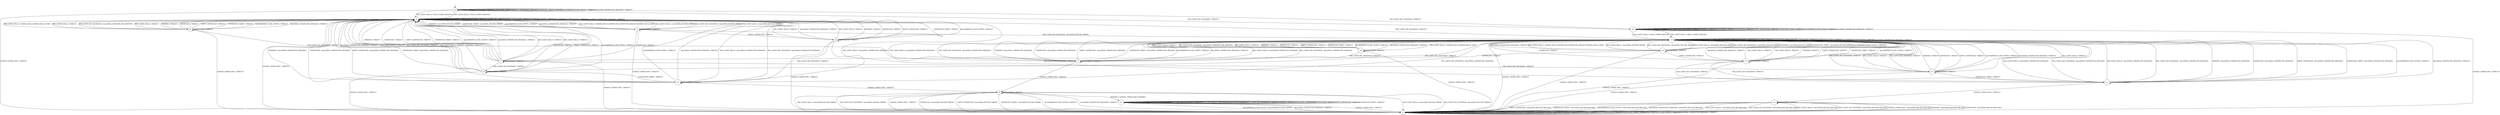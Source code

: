 digraph g {
__start0 [label="" shape="none"];

	s0 [shape="circle" label="s0"];
	s1 [shape="circle" label="s1"];
	s2 [shape="circle" label="s2"];
	s3 [shape="circle" label="s3"];
	s4 [shape="circle" label="s4"];
	s5 [shape="circle" label="s5"];
	s6 [shape="circle" label="s6"];
	s7 [shape="circle" label="s7"];
	s8 [shape="circle" label="s8"];
	s9 [shape="circle" label="s9"];
	s10 [shape="circle" label="s10"];
	s11 [shape="circle" label="s11"];
	s12 [shape="circle" label="s12"];
	s13 [shape="circle" label="s13"];
	s14 [shape="circle" label="s14"];
	s15 [shape="circle" label="s15"];
	s16 [shape="circle" label="s16"];
	s17 [shape="circle" label="s17"];
	s18 [shape="circle" label="s18"];
	s19 [shape="circle" label="s19"];
	s0 -> s2 [label="RSA_CLIENT_HELLO / HELLO_VERIFY_REQUEST"];
	s0 -> s19 [label="RSA_CLIENT_KEY_EXCHANGE / TIMEOUT"];
	s0 -> s2 [label="PSK_CLIENT_HELLO / HELLO_VERIFY_REQUEST"];
	s0 -> s19 [label="PSK_CLIENT_KEY_EXCHANGE / TIMEOUT"];
	s0 -> s1 [label="CHANGE_CIPHER_SPEC / TIMEOUT"];
	s0 -> s0 [label="FINISHED / TIMEOUT"];
	s0 -> s0 [label="APPLICATION / TIMEOUT"];
	s0 -> s0 [label="CERTIFICATE / TIMEOUT"];
	s0 -> s0 [label="EMPTY_CERTIFICATE / TIMEOUT"];
	s0 -> s0 [label="CERTIFICATE_VERIFY / TIMEOUT"];
	s0 -> s0 [label="Alert(WARNING,CLOSE_NOTIFY) / TIMEOUT"];
	s0 -> s0 [label="Alert(FATAL,UNEXPECTED_MESSAGE) / TIMEOUT"];
	s1 -> s1 [label="RSA_CLIENT_HELLO / TIMEOUT"];
	s1 -> s1 [label="RSA_CLIENT_KEY_EXCHANGE / TIMEOUT"];
	s1 -> s1 [label="PSK_CLIENT_HELLO / TIMEOUT"];
	s1 -> s1 [label="PSK_CLIENT_KEY_EXCHANGE / TIMEOUT"];
	s1 -> s1 [label="CHANGE_CIPHER_SPEC / TIMEOUT"];
	s1 -> s1 [label="FINISHED / TIMEOUT"];
	s1 -> s1 [label="APPLICATION / TIMEOUT"];
	s1 -> s1 [label="CERTIFICATE / TIMEOUT"];
	s1 -> s1 [label="EMPTY_CERTIFICATE / TIMEOUT"];
	s1 -> s1 [label="CERTIFICATE_VERIFY / TIMEOUT"];
	s1 -> s1 [label="Alert(WARNING,CLOSE_NOTIFY) / TIMEOUT"];
	s1 -> s1 [label="Alert(FATAL,UNEXPECTED_MESSAGE) / TIMEOUT"];
	s2 -> s3 [label="RSA_CLIENT_HELLO / SERVER_HELLO,CERTIFICATE,CERTIFICATE_REQUEST,SERVER_HELLO_DONE"];
	s2 -> s2 [label="RSA_CLIENT_KEY_EXCHANGE / TIMEOUT"];
	s2 -> s4 [label="PSK_CLIENT_HELLO / SERVER_HELLO,SERVER_HELLO_DONE"];
	s2 -> s13 [label="PSK_CLIENT_KEY_EXCHANGE / TIMEOUT"];
	s2 -> s1 [label="CHANGE_CIPHER_SPEC / TIMEOUT"];
	s2 -> s2 [label="FINISHED / TIMEOUT"];
	s2 -> s2 [label="APPLICATION / TIMEOUT"];
	s2 -> s2 [label="CERTIFICATE / TIMEOUT"];
	s2 -> s2 [label="EMPTY_CERTIFICATE / TIMEOUT"];
	s2 -> s2 [label="CERTIFICATE_VERIFY / TIMEOUT"];
	s2 -> s2 [label="Alert(WARNING,CLOSE_NOTIFY) / TIMEOUT"];
	s2 -> s2 [label="Alert(FATAL,UNEXPECTED_MESSAGE) / TIMEOUT"];
	s3 -> s2 [label="RSA_CLIENT_HELLO / Alert(FATAL,DECODE_ERROR)"];
	s3 -> s2 [label="RSA_CLIENT_KEY_EXCHANGE / Alert(FATAL,DECODE_ERROR)"];
	s3 -> s2 [label="PSK_CLIENT_HELLO / Alert(FATAL,DECODE_ERROR)"];
	s3 -> s13 [label="PSK_CLIENT_KEY_EXCHANGE / Alert(FATAL,DECODE_ERROR)"];
	s3 -> s1 [label="CHANGE_CIPHER_SPEC / TIMEOUT"];
	s3 -> s2 [label="FINISHED / Alert(FATAL,DECODE_ERROR)"];
	s3 -> s3 [label="APPLICATION / TIMEOUT"];
	s3 -> s7 [label="CERTIFICATE / TIMEOUT"];
	s3 -> s6 [label="EMPTY_CERTIFICATE / TIMEOUT"];
	s3 -> s2 [label="CERTIFICATE_VERIFY / Alert(FATAL,DECODE_ERROR)"];
	s3 -> s2 [label="Alert(WARNING,CLOSE_NOTIFY) / TIMEOUT"];
	s3 -> s2 [label="Alert(FATAL,UNEXPECTED_MESSAGE) / TIMEOUT"];
	s4 -> s2 [label="RSA_CLIENT_HELLO / TIMEOUT"];
	s4 -> s2 [label="RSA_CLIENT_KEY_EXCHANGE / Alert(FATAL,UNKNOWN_PSK_IDENTITY)"];
	s4 -> s2 [label="PSK_CLIENT_HELLO / TIMEOUT"];
	s4 -> s5 [label="PSK_CLIENT_KEY_EXCHANGE / TIMEOUT"];
	s4 -> s1 [label="CHANGE_CIPHER_SPEC / TIMEOUT"];
	s4 -> s2 [label="FINISHED / TIMEOUT"];
	s4 -> s4 [label="APPLICATION / TIMEOUT"];
	s4 -> s2 [label="CERTIFICATE / TIMEOUT"];
	s4 -> s2 [label="EMPTY_CERTIFICATE / TIMEOUT"];
	s4 -> s2 [label="CERTIFICATE_VERIFY / TIMEOUT"];
	s4 -> s2 [label="Alert(WARNING,CLOSE_NOTIFY) / TIMEOUT"];
	s4 -> s2 [label="Alert(FATAL,UNEXPECTED_MESSAGE) / TIMEOUT"];
	s5 -> s13 [label="RSA_CLIENT_HELLO / Alert(FATAL,UNEXPECTED_MESSAGE)"];
	s5 -> s13 [label="RSA_CLIENT_KEY_EXCHANGE / Alert(FATAL,UNEXPECTED_MESSAGE)"];
	s5 -> s13 [label="PSK_CLIENT_HELLO / Alert(FATAL,UNEXPECTED_MESSAGE)"];
	s5 -> s13 [label="PSK_CLIENT_KEY_EXCHANGE / Alert(FATAL,UNEXPECTED_MESSAGE)"];
	s5 -> s9 [label="CHANGE_CIPHER_SPEC / TIMEOUT"];
	s5 -> s13 [label="FINISHED / Alert(FATAL,UNEXPECTED_MESSAGE)"];
	s5 -> s5 [label="APPLICATION / TIMEOUT"];
	s5 -> s13 [label="CERTIFICATE / Alert(FATAL,UNEXPECTED_MESSAGE)"];
	s5 -> s13 [label="EMPTY_CERTIFICATE / Alert(FATAL,UNEXPECTED_MESSAGE)"];
	s5 -> s13 [label="CERTIFICATE_VERIFY / Alert(FATAL,UNEXPECTED_MESSAGE)"];
	s5 -> s13 [label="Alert(WARNING,CLOSE_NOTIFY) / TIMEOUT"];
	s5 -> s13 [label="Alert(FATAL,UNEXPECTED_MESSAGE) / TIMEOUT"];
	s6 -> s2 [label="RSA_CLIENT_HELLO / TIMEOUT"];
	s6 -> s18 [label="RSA_CLIENT_KEY_EXCHANGE / TIMEOUT"];
	s6 -> s2 [label="PSK_CLIENT_HELLO / TIMEOUT"];
	s6 -> s11 [label="PSK_CLIENT_KEY_EXCHANGE / TIMEOUT"];
	s6 -> s1 [label="CHANGE_CIPHER_SPEC / TIMEOUT"];
	s6 -> s2 [label="FINISHED / TIMEOUT"];
	s6 -> s6 [label="APPLICATION / TIMEOUT"];
	s6 -> s2 [label="CERTIFICATE / TIMEOUT"];
	s6 -> s2 [label="EMPTY_CERTIFICATE / TIMEOUT"];
	s6 -> s2 [label="CERTIFICATE_VERIFY / TIMEOUT"];
	s6 -> s2 [label="Alert(WARNING,CLOSE_NOTIFY) / TIMEOUT"];
	s6 -> s2 [label="Alert(FATAL,UNEXPECTED_MESSAGE) / TIMEOUT"];
	s7 -> s2 [label="RSA_CLIENT_HELLO / TIMEOUT"];
	s7 -> s8 [label="RSA_CLIENT_KEY_EXCHANGE / TIMEOUT"];
	s7 -> s2 [label="PSK_CLIENT_HELLO / TIMEOUT"];
	s7 -> s17 [label="PSK_CLIENT_KEY_EXCHANGE / TIMEOUT"];
	s7 -> s1 [label="CHANGE_CIPHER_SPEC / TIMEOUT"];
	s7 -> s2 [label="FINISHED / TIMEOUT"];
	s7 -> s7 [label="APPLICATION / TIMEOUT"];
	s7 -> s2 [label="CERTIFICATE / TIMEOUT"];
	s7 -> s2 [label="EMPTY_CERTIFICATE / TIMEOUT"];
	s7 -> s2 [label="CERTIFICATE_VERIFY / TIMEOUT"];
	s7 -> s2 [label="Alert(WARNING,CLOSE_NOTIFY) / TIMEOUT"];
	s7 -> s2 [label="Alert(FATAL,UNEXPECTED_MESSAGE) / TIMEOUT"];
	s8 -> s2 [label="RSA_CLIENT_HELLO / TIMEOUT"];
	s8 -> s2 [label="RSA_CLIENT_KEY_EXCHANGE / TIMEOUT"];
	s8 -> s2 [label="PSK_CLIENT_HELLO / TIMEOUT"];
	s8 -> s13 [label="PSK_CLIENT_KEY_EXCHANGE / TIMEOUT"];
	s8 -> s1 [label="CHANGE_CIPHER_SPEC / TIMEOUT"];
	s8 -> s2 [label="FINISHED / TIMEOUT"];
	s8 -> s8 [label="APPLICATION / TIMEOUT"];
	s8 -> s2 [label="CERTIFICATE / TIMEOUT"];
	s8 -> s2 [label="EMPTY_CERTIFICATE / TIMEOUT"];
	s8 -> s18 [label="CERTIFICATE_VERIFY / TIMEOUT"];
	s8 -> s2 [label="Alert(WARNING,CLOSE_NOTIFY) / TIMEOUT"];
	s8 -> s2 [label="Alert(FATAL,UNEXPECTED_MESSAGE) / TIMEOUT"];
	s9 -> s1 [label="RSA_CLIENT_HELLO / Alert(FATAL,DECODE_ERROR)"];
	s9 -> s1 [label="RSA_CLIENT_KEY_EXCHANGE / Alert(FATAL,DECODE_ERROR)"];
	s9 -> s1 [label="PSK_CLIENT_HELLO / Alert(FATAL,DECODE_ERROR)"];
	s9 -> s1 [label="PSK_CLIENT_KEY_EXCHANGE / Alert(FATAL,DECODE_ERROR)"];
	s9 -> s1 [label="CHANGE_CIPHER_SPEC / TIMEOUT"];
	s9 -> s10 [label="FINISHED / CHANGE_CIPHER_SPEC,FINISHED"];
	s9 -> s9 [label="APPLICATION / TIMEOUT"];
	s9 -> s1 [label="CERTIFICATE / Alert(FATAL,DECODE_ERROR)"];
	s9 -> s1 [label="EMPTY_CERTIFICATE / Alert(FATAL,DECODE_ERROR)"];
	s9 -> s1 [label="CERTIFICATE_VERIFY / Alert(FATAL,DECODE_ERROR)"];
	s9 -> s1 [label="Alert(WARNING,CLOSE_NOTIFY) / TIMEOUT"];
	s9 -> s1 [label="Alert(FATAL,UNEXPECTED_MESSAGE) / TIMEOUT"];
	s10 -> s10 [label="RSA_CLIENT_HELLO / Alert(WARNING,NO_RENEGOTIATION)"];
	s10 -> s10 [label="RSA_CLIENT_KEY_EXCHANGE / TIMEOUT"];
	s10 -> s10 [label="PSK_CLIENT_HELLO / Alert(WARNING,NO_RENEGOTIATION)"];
	s10 -> s10 [label="PSK_CLIENT_KEY_EXCHANGE / TIMEOUT"];
	s10 -> s1 [label="CHANGE_CIPHER_SPEC / TIMEOUT"];
	s10 -> s10 [label="FINISHED / TIMEOUT"];
	s10 -> s10 [label="APPLICATION / APPLICATION"];
	s10 -> s10 [label="CERTIFICATE / TIMEOUT"];
	s10 -> s10 [label="EMPTY_CERTIFICATE / TIMEOUT"];
	s10 -> s10 [label="CERTIFICATE_VERIFY / TIMEOUT"];
	s10 -> s1 [label="Alert(WARNING,CLOSE_NOTIFY) / Alert(WARNING,CLOSE_NOTIFY)"];
	s10 -> s1 [label="Alert(FATAL,UNEXPECTED_MESSAGE) / TIMEOUT"];
	s11 -> s13 [label="RSA_CLIENT_HELLO / Alert(FATAL,UNEXPECTED_MESSAGE)"];
	s11 -> s13 [label="RSA_CLIENT_KEY_EXCHANGE / Alert(FATAL,UNEXPECTED_MESSAGE)"];
	s11 -> s13 [label="PSK_CLIENT_HELLO / Alert(FATAL,UNEXPECTED_MESSAGE)"];
	s11 -> s13 [label="PSK_CLIENT_KEY_EXCHANGE / Alert(FATAL,UNEXPECTED_MESSAGE)"];
	s11 -> s12 [label="CHANGE_CIPHER_SPEC / TIMEOUT"];
	s11 -> s13 [label="FINISHED / Alert(FATAL,UNEXPECTED_MESSAGE)"];
	s11 -> s11 [label="APPLICATION / TIMEOUT"];
	s11 -> s13 [label="CERTIFICATE / Alert(FATAL,UNEXPECTED_MESSAGE)"];
	s11 -> s13 [label="EMPTY_CERTIFICATE / Alert(FATAL,UNEXPECTED_MESSAGE)"];
	s11 -> s13 [label="CERTIFICATE_VERIFY / Alert(FATAL,UNEXPECTED_MESSAGE)"];
	s11 -> s13 [label="Alert(WARNING,CLOSE_NOTIFY) / TIMEOUT"];
	s11 -> s13 [label="Alert(FATAL,UNEXPECTED_MESSAGE) / TIMEOUT"];
	s12 -> s1 [label="RSA_CLIENT_HELLO / Alert(FATAL,BAD_RECORD_MAC)"];
	s12 -> s1 [label="RSA_CLIENT_KEY_EXCHANGE / Alert(FATAL,BAD_RECORD_MAC)"];
	s12 -> s1 [label="PSK_CLIENT_HELLO / Alert(FATAL,BAD_RECORD_MAC)"];
	s12 -> s1 [label="PSK_CLIENT_KEY_EXCHANGE / Alert(FATAL,BAD_RECORD_MAC)"];
	s12 -> s1 [label="CHANGE_CIPHER_SPEC / Alert(FATAL,BAD_RECORD_MAC)"];
	s12 -> s1 [label="FINISHED / Alert(FATAL,BAD_RECORD_MAC)"];
	s12 -> s12 [label="APPLICATION / TIMEOUT"];
	s12 -> s1 [label="CERTIFICATE / Alert(FATAL,BAD_RECORD_MAC)"];
	s12 -> s1 [label="EMPTY_CERTIFICATE / Alert(FATAL,BAD_RECORD_MAC)"];
	s12 -> s1 [label="CERTIFICATE_VERIFY / Alert(FATAL,BAD_RECORD_MAC)"];
	s12 -> s1 [label="Alert(WARNING,CLOSE_NOTIFY) / Alert(FATAL,BAD_RECORD_MAC)"];
	s12 -> s1 [label="Alert(FATAL,UNEXPECTED_MESSAGE) / Alert(FATAL,BAD_RECORD_MAC)"];
	s13 -> s14 [label="RSA_CLIENT_HELLO / SERVER_HELLO,CERTIFICATE,CERTIFICATE_REQUEST,SERVER_HELLO_DONE"];
	s13 -> s13 [label="RSA_CLIENT_KEY_EXCHANGE / TIMEOUT"];
	s13 -> s16 [label="PSK_CLIENT_HELLO / SERVER_HELLO,SERVER_HELLO_DONE"];
	s13 -> s13 [label="PSK_CLIENT_KEY_EXCHANGE / TIMEOUT"];
	s13 -> s1 [label="CHANGE_CIPHER_SPEC / TIMEOUT"];
	s13 -> s13 [label="FINISHED / TIMEOUT"];
	s13 -> s13 [label="APPLICATION / TIMEOUT"];
	s13 -> s13 [label="CERTIFICATE / TIMEOUT"];
	s13 -> s13 [label="EMPTY_CERTIFICATE / TIMEOUT"];
	s13 -> s13 [label="CERTIFICATE_VERIFY / TIMEOUT"];
	s13 -> s13 [label="Alert(WARNING,CLOSE_NOTIFY) / TIMEOUT"];
	s13 -> s13 [label="Alert(FATAL,UNEXPECTED_MESSAGE) / TIMEOUT"];
	s14 -> s13 [label="RSA_CLIENT_HELLO / Alert(FATAL,DECODE_ERROR)"];
	s14 -> s13 [label="RSA_CLIENT_KEY_EXCHANGE / Alert(FATAL,DECODE_ERROR)"];
	s14 -> s13 [label="PSK_CLIENT_HELLO / Alert(FATAL,DECODE_ERROR)"];
	s14 -> s13 [label="PSK_CLIENT_KEY_EXCHANGE / Alert(FATAL,DECODE_ERROR)"];
	s14 -> s1 [label="CHANGE_CIPHER_SPEC / TIMEOUT"];
	s14 -> s13 [label="FINISHED / Alert(FATAL,DECODE_ERROR)"];
	s14 -> s14 [label="APPLICATION / TIMEOUT"];
	s14 -> s7 [label="CERTIFICATE / TIMEOUT"];
	s14 -> s15 [label="EMPTY_CERTIFICATE / TIMEOUT"];
	s14 -> s13 [label="CERTIFICATE_VERIFY / Alert(FATAL,DECODE_ERROR)"];
	s14 -> s13 [label="Alert(WARNING,CLOSE_NOTIFY) / TIMEOUT"];
	s14 -> s13 [label="Alert(FATAL,UNEXPECTED_MESSAGE) / TIMEOUT"];
	s15 -> s13 [label="RSA_CLIENT_HELLO / TIMEOUT"];
	s15 -> s11 [label="RSA_CLIENT_KEY_EXCHANGE / TIMEOUT"];
	s15 -> s13 [label="PSK_CLIENT_HELLO / TIMEOUT"];
	s15 -> s11 [label="PSK_CLIENT_KEY_EXCHANGE / TIMEOUT"];
	s15 -> s1 [label="CHANGE_CIPHER_SPEC / TIMEOUT"];
	s15 -> s13 [label="FINISHED / TIMEOUT"];
	s15 -> s15 [label="APPLICATION / TIMEOUT"];
	s15 -> s13 [label="CERTIFICATE / TIMEOUT"];
	s15 -> s13 [label="EMPTY_CERTIFICATE / TIMEOUT"];
	s15 -> s13 [label="CERTIFICATE_VERIFY / TIMEOUT"];
	s15 -> s13 [label="Alert(WARNING,CLOSE_NOTIFY) / TIMEOUT"];
	s15 -> s13 [label="Alert(FATAL,UNEXPECTED_MESSAGE) / TIMEOUT"];
	s16 -> s13 [label="RSA_CLIENT_HELLO / TIMEOUT"];
	s16 -> s13 [label="RSA_CLIENT_KEY_EXCHANGE / Alert(FATAL,UNKNOWN_PSK_IDENTITY)"];
	s16 -> s13 [label="PSK_CLIENT_HELLO / TIMEOUT"];
	s16 -> s5 [label="PSK_CLIENT_KEY_EXCHANGE / TIMEOUT"];
	s16 -> s1 [label="CHANGE_CIPHER_SPEC / TIMEOUT"];
	s16 -> s13 [label="FINISHED / TIMEOUT"];
	s16 -> s16 [label="APPLICATION / TIMEOUT"];
	s16 -> s13 [label="CERTIFICATE / TIMEOUT"];
	s16 -> s13 [label="EMPTY_CERTIFICATE / TIMEOUT"];
	s16 -> s13 [label="CERTIFICATE_VERIFY / TIMEOUT"];
	s16 -> s13 [label="Alert(WARNING,CLOSE_NOTIFY) / TIMEOUT"];
	s16 -> s13 [label="Alert(FATAL,UNEXPECTED_MESSAGE) / TIMEOUT"];
	s17 -> s13 [label="RSA_CLIENT_HELLO / TIMEOUT"];
	s17 -> s13 [label="RSA_CLIENT_KEY_EXCHANGE / TIMEOUT"];
	s17 -> s13 [label="PSK_CLIENT_HELLO / TIMEOUT"];
	s17 -> s13 [label="PSK_CLIENT_KEY_EXCHANGE / TIMEOUT"];
	s17 -> s1 [label="CHANGE_CIPHER_SPEC / TIMEOUT"];
	s17 -> s13 [label="FINISHED / TIMEOUT"];
	s17 -> s17 [label="APPLICATION / TIMEOUT"];
	s17 -> s13 [label="CERTIFICATE / TIMEOUT"];
	s17 -> s13 [label="EMPTY_CERTIFICATE / TIMEOUT"];
	s17 -> s11 [label="CERTIFICATE_VERIFY / TIMEOUT"];
	s17 -> s13 [label="Alert(WARNING,CLOSE_NOTIFY) / TIMEOUT"];
	s17 -> s13 [label="Alert(FATAL,UNEXPECTED_MESSAGE) / TIMEOUT"];
	s18 -> s2 [label="RSA_CLIENT_HELLO / Alert(FATAL,UNEXPECTED_MESSAGE)"];
	s18 -> s2 [label="RSA_CLIENT_KEY_EXCHANGE / Alert(FATAL,UNEXPECTED_MESSAGE)"];
	s18 -> s2 [label="PSK_CLIENT_HELLO / Alert(FATAL,UNEXPECTED_MESSAGE)"];
	s18 -> s13 [label="PSK_CLIENT_KEY_EXCHANGE / Alert(FATAL,UNEXPECTED_MESSAGE)"];
	s18 -> s9 [label="CHANGE_CIPHER_SPEC / TIMEOUT"];
	s18 -> s2 [label="FINISHED / Alert(FATAL,UNEXPECTED_MESSAGE)"];
	s18 -> s18 [label="APPLICATION / TIMEOUT"];
	s18 -> s2 [label="CERTIFICATE / Alert(FATAL,UNEXPECTED_MESSAGE)"];
	s18 -> s2 [label="EMPTY_CERTIFICATE / Alert(FATAL,UNEXPECTED_MESSAGE)"];
	s18 -> s2 [label="CERTIFICATE_VERIFY / Alert(FATAL,UNEXPECTED_MESSAGE)"];
	s18 -> s2 [label="Alert(WARNING,CLOSE_NOTIFY) / TIMEOUT"];
	s18 -> s2 [label="Alert(FATAL,UNEXPECTED_MESSAGE) / TIMEOUT"];
	s19 -> s13 [label="RSA_CLIENT_HELLO / HELLO_VERIFY_REQUEST"];
	s19 -> s19 [label="RSA_CLIENT_KEY_EXCHANGE / TIMEOUT"];
	s19 -> s13 [label="PSK_CLIENT_HELLO / HELLO_VERIFY_REQUEST"];
	s19 -> s19 [label="PSK_CLIENT_KEY_EXCHANGE / TIMEOUT"];
	s19 -> s1 [label="CHANGE_CIPHER_SPEC / TIMEOUT"];
	s19 -> s19 [label="FINISHED / TIMEOUT"];
	s19 -> s19 [label="APPLICATION / TIMEOUT"];
	s19 -> s19 [label="CERTIFICATE / TIMEOUT"];
	s19 -> s19 [label="EMPTY_CERTIFICATE / TIMEOUT"];
	s19 -> s19 [label="CERTIFICATE_VERIFY / TIMEOUT"];
	s19 -> s19 [label="Alert(WARNING,CLOSE_NOTIFY) / TIMEOUT"];
	s19 -> s19 [label="Alert(FATAL,UNEXPECTED_MESSAGE) / TIMEOUT"];

__start0 -> s0;
}

